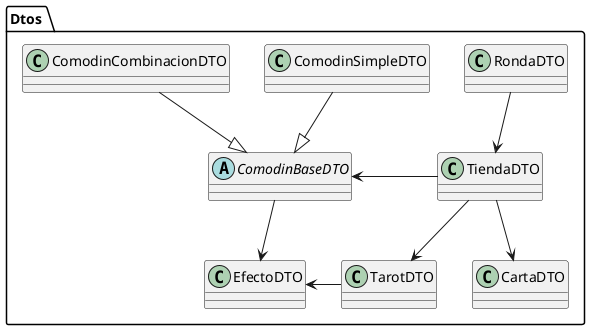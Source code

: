 @startuml Diagrama Paquetes Comodin

package "Dtos " {
    abstract ComodinBaseDTO
    class CartaDTO
    class ComodinCombinacionDTO
    class ComodinSimpleDTO
    class EfectoDTO
    class RondaDTO
    class TarotDTO
    class TiendaDTO
}

ComodinBaseDTO <|-up- ComodinCombinacionDTO
ComodinBaseDTO <|-up- ComodinSimpleDTO
RondaDTO -down-> TiendaDTO
TiendaDTO -down-> CartaDTO
TiendaDTO -left-> ComodinBaseDTO
ComodinBaseDTO -down-> EfectoDTO
TarotDTO -left-> EfectoDTO
TiendaDTO --> TarotDTO

@enduml